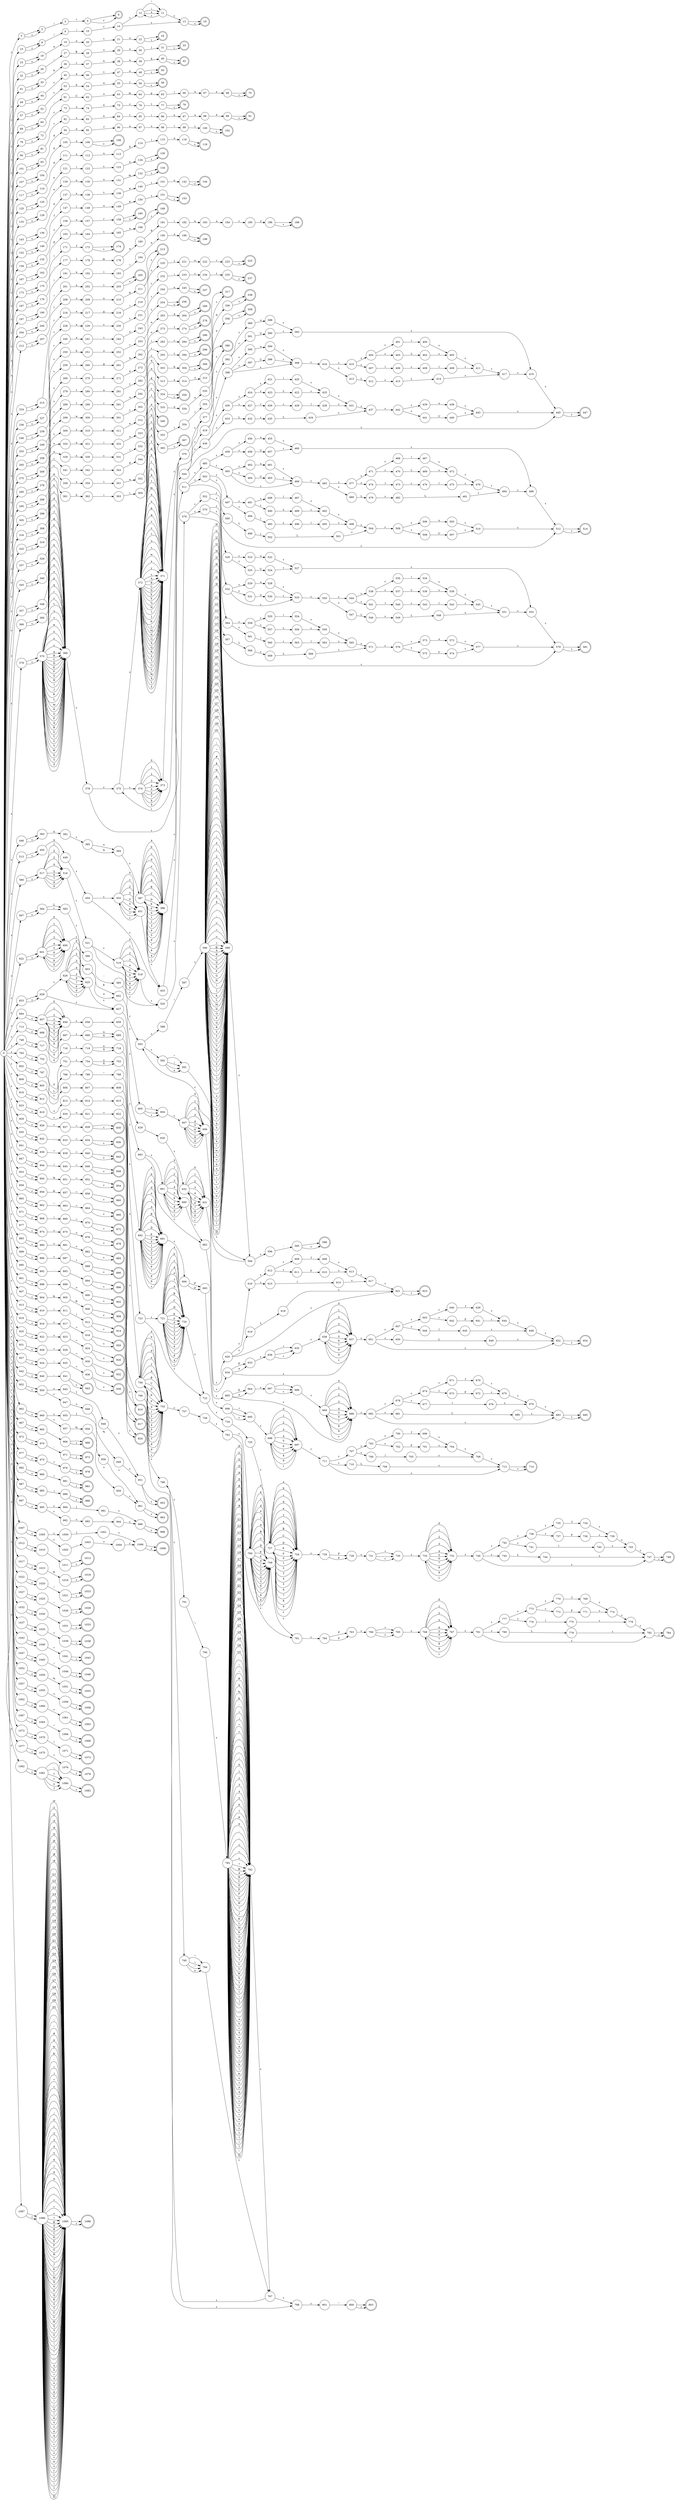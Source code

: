 digraph finite_state_machine {
rankdir=LR;
node [shape = doublecircle]; 6 16 24 33 42 50 58 70 79 91 102 108 118 126 134 144 153 160 168 174 188 198 205 213 225 237 247 256 266 276 286 296 306 317 326 338 346 358 367 380 447 514 581 598 623 654 685 714 749 784 803 810 817 824 830 836 842 848 854 860 866 872 878 884 890 896 902 908 914 920 926 932 938 943 953 963 968 973 978 983 988 998 1008 1013 1018 1023 1028 1033 1038 1043 1048 1053 1058 1063 1068 1073 1078 1083 1088 ;
node [shape = circle];
2 -> 3 [label =" /" ]
3 -> 4 [label =" *" ]
5 -> 2 [label =" \n" ]
5 -> 2 [label =" ε" ]
4 -> 6 [label =" \n" ]
4 -> 6 [label =" ε" ]
0 -> 5 [label =" ε" ]
8 -> 9 [label =" /" ]
9 -> 10 [label =" /" ]
12 -> 11 [label =" ^" ]
12 -> 11 [label =" \\" ]
12 -> 11 [label =" n" ]
14 -> 12 [label =" ε" ]
14 -> 13 [label =" ε" ]
11 -> 13 [label =" ε" ]
11 -> 12 [label =" ε" ]
10 -> 14 [label =" ε" ]
15 -> 8 [label =" \n" ]
15 -> 8 [label =" ε" ]
13 -> 16 [label =" \n" ]
13 -> 16 [label =" ε" ]
0 -> 15 [label =" ε" ]
18 -> 19 [label =" a" ]
19 -> 20 [label =" u" ]
20 -> 21 [label =" t" ]
21 -> 22 [label =" o" ]
23 -> 18 [label =" \n" ]
23 -> 18 [label =" ε" ]
22 -> 24 [label =" \n" ]
22 -> 24 [label =" ε" ]
0 -> 23 [label =" ε" ]
26 -> 27 [label =" _" ]
27 -> 28 [label =" B" ]
28 -> 29 [label =" o" ]
29 -> 30 [label =" o" ]
30 -> 31 [label =" l" ]
32 -> 26 [label =" \n" ]
32 -> 26 [label =" ε" ]
31 -> 33 [label =" \n" ]
31 -> 33 [label =" ε" ]
0 -> 32 [label =" ε" ]
35 -> 36 [label =" b" ]
36 -> 37 [label =" r" ]
37 -> 38 [label =" e" ]
38 -> 39 [label =" a" ]
39 -> 40 [label =" k" ]
41 -> 35 [label =" \n" ]
41 -> 35 [label =" ε" ]
40 -> 42 [label =" \n" ]
40 -> 42 [label =" ε" ]
0 -> 41 [label =" ε" ]
44 -> 45 [label =" c" ]
45 -> 46 [label =" a" ]
46 -> 47 [label =" s" ]
47 -> 48 [label =" e" ]
49 -> 44 [label =" \n" ]
49 -> 44 [label =" ε" ]
48 -> 50 [label =" \n" ]
48 -> 50 [label =" ε" ]
0 -> 49 [label =" ε" ]
52 -> 53 [label =" c" ]
53 -> 54 [label =" h" ]
54 -> 55 [label =" a" ]
55 -> 56 [label =" r" ]
57 -> 52 [label =" \n" ]
57 -> 52 [label =" ε" ]
56 -> 58 [label =" \n" ]
56 -> 58 [label =" ε" ]
0 -> 57 [label =" ε" ]
60 -> 61 [label =" _" ]
61 -> 62 [label =" C" ]
62 -> 63 [label =" o" ]
63 -> 64 [label =" m" ]
64 -> 65 [label =" p" ]
65 -> 66 [label =" l" ]
66 -> 67 [label =" e" ]
67 -> 68 [label =" x" ]
69 -> 60 [label =" \n" ]
69 -> 60 [label =" ε" ]
68 -> 70 [label =" \n" ]
68 -> 70 [label =" ε" ]
0 -> 69 [label =" ε" ]
72 -> 73 [label =" c" ]
73 -> 74 [label =" o" ]
74 -> 75 [label =" n" ]
75 -> 76 [label =" s" ]
76 -> 77 [label =" t" ]
78 -> 72 [label =" \n" ]
78 -> 72 [label =" ε" ]
77 -> 79 [label =" \n" ]
77 -> 79 [label =" ε" ]
0 -> 78 [label =" ε" ]
81 -> 82 [label =" c" ]
82 -> 83 [label =" o" ]
83 -> 84 [label =" n" ]
84 -> 85 [label =" t" ]
85 -> 86 [label =" i" ]
86 -> 87 [label =" n" ]
87 -> 88 [label =" u" ]
88 -> 89 [label =" e" ]
90 -> 81 [label =" \n" ]
90 -> 81 [label =" ε" ]
89 -> 91 [label =" \n" ]
89 -> 91 [label =" ε" ]
0 -> 90 [label =" ε" ]
93 -> 94 [label =" d" ]
94 -> 95 [label =" e" ]
95 -> 96 [label =" f" ]
96 -> 97 [label =" a" ]
97 -> 98 [label =" u" ]
98 -> 99 [label =" l" ]
99 -> 100 [label =" t" ]
101 -> 93 [label =" \n" ]
101 -> 93 [label =" ε" ]
100 -> 102 [label =" \n" ]
100 -> 102 [label =" ε" ]
0 -> 101 [label =" ε" ]
104 -> 105 [label =" d" ]
105 -> 106 [label =" o" ]
107 -> 104 [label =" \n" ]
107 -> 104 [label =" ε" ]
106 -> 108 [label =" \n" ]
106 -> 108 [label =" ε" ]
0 -> 107 [label =" ε" ]
110 -> 111 [label =" d" ]
111 -> 112 [label =" o" ]
112 -> 113 [label =" u" ]
113 -> 114 [label =" b" ]
114 -> 115 [label =" l" ]
115 -> 116 [label =" e" ]
117 -> 110 [label =" \n" ]
117 -> 110 [label =" ε" ]
116 -> 118 [label =" \n" ]
116 -> 118 [label =" ε" ]
0 -> 117 [label =" ε" ]
120 -> 121 [label =" e" ]
121 -> 122 [label =" l" ]
122 -> 123 [label =" s" ]
123 -> 124 [label =" e" ]
125 -> 120 [label =" \n" ]
125 -> 120 [label =" ε" ]
124 -> 126 [label =" \n" ]
124 -> 126 [label =" ε" ]
0 -> 125 [label =" ε" ]
128 -> 129 [label =" e" ]
129 -> 130 [label =" n" ]
130 -> 131 [label =" u" ]
131 -> 132 [label =" m" ]
133 -> 128 [label =" \n" ]
133 -> 128 [label =" ε" ]
132 -> 134 [label =" \n" ]
132 -> 134 [label =" ε" ]
0 -> 133 [label =" ε" ]
136 -> 137 [label =" e" ]
137 -> 138 [label =" x" ]
138 -> 139 [label =" t" ]
139 -> 140 [label =" e" ]
140 -> 141 [label =" r" ]
141 -> 142 [label =" n" ]
143 -> 136 [label =" \n" ]
143 -> 136 [label =" ε" ]
142 -> 144 [label =" \n" ]
142 -> 144 [label =" ε" ]
0 -> 143 [label =" ε" ]
146 -> 147 [label =" f" ]
147 -> 148 [label =" l" ]
148 -> 149 [label =" o" ]
149 -> 150 [label =" a" ]
150 -> 151 [label =" t" ]
152 -> 146 [label =" \n" ]
152 -> 146 [label =" ε" ]
151 -> 153 [label =" \n" ]
151 -> 153 [label =" ε" ]
0 -> 152 [label =" ε" ]
155 -> 156 [label =" f" ]
156 -> 157 [label =" o" ]
157 -> 158 [label =" r" ]
159 -> 155 [label =" \n" ]
159 -> 155 [label =" ε" ]
158 -> 160 [label =" \n" ]
158 -> 160 [label =" ε" ]
0 -> 159 [label =" ε" ]
162 -> 163 [label =" g" ]
163 -> 164 [label =" o" ]
164 -> 165 [label =" t" ]
165 -> 166 [label =" o" ]
167 -> 162 [label =" \n" ]
167 -> 162 [label =" ε" ]
166 -> 168 [label =" \n" ]
166 -> 168 [label =" ε" ]
0 -> 167 [label =" ε" ]
170 -> 171 [label =" i" ]
171 -> 172 [label =" f" ]
173 -> 170 [label =" \n" ]
173 -> 170 [label =" ε" ]
172 -> 174 [label =" \n" ]
172 -> 174 [label =" ε" ]
0 -> 173 [label =" ε" ]
176 -> 177 [label =" _" ]
177 -> 178 [label =" I" ]
178 -> 179 [label =" m" ]
179 -> 180 [label =" a" ]
180 -> 181 [label =" g" ]
181 -> 182 [label =" i" ]
182 -> 183 [label =" n" ]
183 -> 184 [label =" a" ]
184 -> 185 [label =" r" ]
185 -> 186 [label =" y" ]
187 -> 176 [label =" \n" ]
187 -> 176 [label =" ε" ]
186 -> 188 [label =" \n" ]
186 -> 188 [label =" ε" ]
0 -> 187 [label =" ε" ]
190 -> 191 [label =" i" ]
191 -> 192 [label =" n" ]
192 -> 193 [label =" l" ]
193 -> 194 [label =" i" ]
194 -> 195 [label =" n" ]
195 -> 196 [label =" e" ]
197 -> 190 [label =" \n" ]
197 -> 190 [label =" ε" ]
196 -> 198 [label =" \n" ]
196 -> 198 [label =" ε" ]
0 -> 197 [label =" ε" ]
200 -> 201 [label =" i" ]
201 -> 202 [label =" n" ]
202 -> 203 [label =" t" ]
204 -> 200 [label =" \n" ]
204 -> 200 [label =" ε" ]
203 -> 205 [label =" \n" ]
203 -> 205 [label =" ε" ]
0 -> 204 [label =" ε" ]
207 -> 208 [label =" l" ]
208 -> 209 [label =" o" ]
209 -> 210 [label =" n" ]
210 -> 211 [label =" g" ]
212 -> 207 [label =" \n" ]
212 -> 207 [label =" ε" ]
211 -> 213 [label =" \n" ]
211 -> 213 [label =" ε" ]
0 -> 212 [label =" ε" ]
215 -> 216 [label =" r" ]
216 -> 217 [label =" e" ]
217 -> 218 [label =" g" ]
218 -> 219 [label =" i" ]
219 -> 220 [label =" s" ]
220 -> 221 [label =" t" ]
221 -> 222 [label =" e" ]
222 -> 223 [label =" r" ]
224 -> 215 [label =" \n" ]
224 -> 215 [label =" ε" ]
223 -> 225 [label =" \n" ]
223 -> 225 [label =" ε" ]
0 -> 224 [label =" ε" ]
227 -> 228 [label =" r" ]
228 -> 229 [label =" e" ]
229 -> 230 [label =" s" ]
230 -> 231 [label =" t" ]
231 -> 232 [label =" r" ]
232 -> 233 [label =" i" ]
233 -> 234 [label =" c" ]
234 -> 235 [label =" t" ]
236 -> 227 [label =" \n" ]
236 -> 227 [label =" ε" ]
235 -> 237 [label =" \n" ]
235 -> 237 [label =" ε" ]
0 -> 236 [label =" ε" ]
239 -> 240 [label =" r" ]
240 -> 241 [label =" e" ]
241 -> 242 [label =" t" ]
242 -> 243 [label =" u" ]
243 -> 244 [label =" r" ]
244 -> 245 [label =" n" ]
246 -> 239 [label =" \n" ]
246 -> 239 [label =" ε" ]
245 -> 247 [label =" \n" ]
245 -> 247 [label =" ε" ]
0 -> 246 [label =" ε" ]
249 -> 250 [label =" s" ]
250 -> 251 [label =" h" ]
251 -> 252 [label =" o" ]
252 -> 253 [label =" r" ]
253 -> 254 [label =" t" ]
255 -> 249 [label =" \n" ]
255 -> 249 [label =" ε" ]
254 -> 256 [label =" \n" ]
254 -> 256 [label =" ε" ]
0 -> 255 [label =" ε" ]
258 -> 259 [label =" s" ]
259 -> 260 [label =" i" ]
260 -> 261 [label =" g" ]
261 -> 262 [label =" n" ]
262 -> 263 [label =" e" ]
263 -> 264 [label =" d" ]
265 -> 258 [label =" \n" ]
265 -> 258 [label =" ε" ]
264 -> 266 [label =" \n" ]
264 -> 266 [label =" ε" ]
0 -> 265 [label =" ε" ]
268 -> 269 [label =" s" ]
269 -> 270 [label =" i" ]
270 -> 271 [label =" z" ]
271 -> 272 [label =" e" ]
272 -> 273 [label =" o" ]
273 -> 274 [label =" f" ]
275 -> 268 [label =" \n" ]
275 -> 268 [label =" ε" ]
274 -> 276 [label =" \n" ]
274 -> 276 [label =" ε" ]
0 -> 275 [label =" ε" ]
278 -> 279 [label =" s" ]
279 -> 280 [label =" t" ]
280 -> 281 [label =" a" ]
281 -> 282 [label =" t" ]
282 -> 283 [label =" i" ]
283 -> 284 [label =" c" ]
285 -> 278 [label =" \n" ]
285 -> 278 [label =" ε" ]
284 -> 286 [label =" \n" ]
284 -> 286 [label =" ε" ]
0 -> 285 [label =" ε" ]
288 -> 289 [label =" s" ]
289 -> 290 [label =" t" ]
290 -> 291 [label =" r" ]
291 -> 292 [label =" u" ]
292 -> 293 [label =" c" ]
293 -> 294 [label =" t" ]
295 -> 288 [label =" \n" ]
295 -> 288 [label =" ε" ]
294 -> 296 [label =" \n" ]
294 -> 296 [label =" ε" ]
0 -> 295 [label =" ε" ]
298 -> 299 [label =" s" ]
299 -> 300 [label =" w" ]
300 -> 301 [label =" i" ]
301 -> 302 [label =" t" ]
302 -> 303 [label =" c" ]
303 -> 304 [label =" h" ]
305 -> 298 [label =" \n" ]
305 -> 298 [label =" ε" ]
304 -> 306 [label =" \n" ]
304 -> 306 [label =" ε" ]
0 -> 305 [label =" ε" ]
308 -> 309 [label =" t" ]
309 -> 310 [label =" y" ]
310 -> 311 [label =" p" ]
311 -> 312 [label =" e" ]
312 -> 313 [label =" d" ]
313 -> 314 [label =" e" ]
314 -> 315 [label =" f" ]
316 -> 308 [label =" \n" ]
316 -> 308 [label =" ε" ]
315 -> 317 [label =" \n" ]
315 -> 317 [label =" ε" ]
0 -> 316 [label =" ε" ]
319 -> 320 [label =" u" ]
320 -> 321 [label =" n" ]
321 -> 322 [label =" i" ]
322 -> 323 [label =" o" ]
323 -> 324 [label =" n" ]
325 -> 319 [label =" \n" ]
325 -> 319 [label =" ε" ]
324 -> 326 [label =" \n" ]
324 -> 326 [label =" ε" ]
0 -> 325 [label =" ε" ]
328 -> 329 [label =" u" ]
329 -> 330 [label =" n" ]
330 -> 331 [label =" s" ]
331 -> 332 [label =" i" ]
332 -> 333 [label =" g" ]
333 -> 334 [label =" n" ]
334 -> 335 [label =" e" ]
335 -> 336 [label =" d" ]
337 -> 328 [label =" \n" ]
337 -> 328 [label =" ε" ]
336 -> 338 [label =" \n" ]
336 -> 338 [label =" ε" ]
0 -> 337 [label =" ε" ]
340 -> 341 [label =" v" ]
341 -> 342 [label =" o" ]
342 -> 343 [label =" i" ]
343 -> 344 [label =" d" ]
345 -> 340 [label =" \n" ]
345 -> 340 [label =" ε" ]
344 -> 346 [label =" \n" ]
344 -> 346 [label =" ε" ]
0 -> 345 [label =" ε" ]
348 -> 349 [label =" v" ]
349 -> 350 [label =" o" ]
350 -> 351 [label =" l" ]
351 -> 352 [label =" a" ]
352 -> 353 [label =" t" ]
353 -> 354 [label =" i" ]
354 -> 355 [label =" l" ]
355 -> 356 [label =" e" ]
357 -> 348 [label =" \n" ]
357 -> 348 [label =" ε" ]
356 -> 358 [label =" \n" ]
356 -> 358 [label =" ε" ]
0 -> 357 [label =" ε" ]
360 -> 361 [label =" w" ]
361 -> 362 [label =" h" ]
362 -> 363 [label =" i" ]
363 -> 364 [label =" l" ]
364 -> 365 [label =" e" ]
366 -> 360 [label =" \n" ]
366 -> 360 [label =" ε" ]
365 -> 367 [label =" \n" ]
365 -> 367 [label =" ε" ]
0 -> 366 [label =" ε" ]
370 -> 369 [label =" a" ]
370 -> 369 [label =" b" ]
370 -> 369 [label =" c" ]
370 -> 369 [label =" d" ]
370 -> 369 [label =" e" ]
370 -> 369 [label =" f" ]
370 -> 369 [label =" g" ]
370 -> 369 [label =" h" ]
370 -> 369 [label =" i" ]
370 -> 369 [label =" j" ]
370 -> 369 [label =" k" ]
370 -> 369 [label =" l" ]
370 -> 369 [label =" m" ]
370 -> 369 [label =" n" ]
370 -> 369 [label =" o" ]
370 -> 369 [label =" p" ]
370 -> 369 [label =" q" ]
370 -> 369 [label =" r" ]
370 -> 369 [label =" s" ]
370 -> 369 [label =" t" ]
370 -> 369 [label =" u" ]
370 -> 369 [label =" v" ]
370 -> 369 [label =" w" ]
370 -> 369 [label =" x" ]
370 -> 369 [label =" y" ]
370 -> 369 [label =" z" ]
370 -> 369 [label =" A" ]
370 -> 369 [label =" B" ]
370 -> 369 [label =" C" ]
370 -> 369 [label =" D" ]
370 -> 369 [label =" E" ]
370 -> 369 [label =" F" ]
370 -> 369 [label =" G" ]
370 -> 369 [label =" H" ]
370 -> 369 [label =" I" ]
370 -> 369 [label =" J" ]
370 -> 369 [label =" K" ]
370 -> 369 [label =" L" ]
370 -> 369 [label =" M" ]
370 -> 369 [label =" N" ]
370 -> 369 [label =" O" ]
370 -> 369 [label =" P" ]
370 -> 369 [label =" Q" ]
370 -> 369 [label =" R" ]
370 -> 369 [label =" S" ]
370 -> 369 [label =" T" ]
370 -> 369 [label =" U" ]
370 -> 369 [label =" V" ]
370 -> 369 [label =" W" ]
370 -> 369 [label =" X" ]
370 -> 369 [label =" Y" ]
370 -> 369 [label =" Z" ]
370 -> 369 [label =" _" ]
372 -> 371 [label =" a" ]
372 -> 371 [label =" b" ]
372 -> 371 [label =" c" ]
372 -> 371 [label =" d" ]
372 -> 371 [label =" e" ]
372 -> 371 [label =" f" ]
372 -> 371 [label =" g" ]
372 -> 371 [label =" h" ]
372 -> 371 [label =" i" ]
372 -> 371 [label =" j" ]
372 -> 371 [label =" k" ]
372 -> 371 [label =" l" ]
372 -> 371 [label =" m" ]
372 -> 371 [label =" n" ]
372 -> 371 [label =" o" ]
372 -> 371 [label =" p" ]
372 -> 371 [label =" q" ]
372 -> 371 [label =" r" ]
372 -> 371 [label =" s" ]
372 -> 371 [label =" t" ]
372 -> 371 [label =" u" ]
372 -> 371 [label =" v" ]
372 -> 371 [label =" w" ]
372 -> 371 [label =" x" ]
372 -> 371 [label =" y" ]
372 -> 371 [label =" z" ]
372 -> 371 [label =" A" ]
372 -> 371 [label =" B" ]
372 -> 371 [label =" C" ]
372 -> 371 [label =" D" ]
372 -> 371 [label =" E" ]
372 -> 371 [label =" F" ]
372 -> 371 [label =" G" ]
372 -> 371 [label =" H" ]
372 -> 371 [label =" I" ]
372 -> 371 [label =" J" ]
372 -> 371 [label =" K" ]
372 -> 371 [label =" L" ]
372 -> 371 [label =" M" ]
372 -> 371 [label =" N" ]
372 -> 371 [label =" O" ]
372 -> 371 [label =" P" ]
372 -> 371 [label =" Q" ]
372 -> 371 [label =" R" ]
372 -> 371 [label =" S" ]
372 -> 371 [label =" T" ]
372 -> 371 [label =" U" ]
372 -> 371 [label =" V" ]
372 -> 371 [label =" W" ]
372 -> 371 [label =" X" ]
372 -> 371 [label =" Y" ]
372 -> 371 [label =" Z" ]
372 -> 371 [label =" _" ]
374 -> 373 [label =" 0" ]
374 -> 373 [label =" 1" ]
374 -> 373 [label =" 2" ]
374 -> 373 [label =" 3" ]
374 -> 373 [label =" 4" ]
374 -> 373 [label =" 5" ]
374 -> 373 [label =" 6" ]
374 -> 373 [label =" 7" ]
374 -> 373 [label =" 8" ]
374 -> 373 [label =" 9" ]
375 -> 372 [label =" ε" ]
375 -> 374 [label =" ε" ]
371 -> 376 [label =" ε" ]
373 -> 376 [label =" ε" ]
378 -> 375 [label =" ε" ]
378 -> 377 [label =" ε" ]
376 -> 377 [label =" ε" ]
376 -> 375 [label =" ε" ]
369 -> 378 [label =" ε" ]
379 -> 370 [label =" \n" ]
379 -> 370 [label =" ε" ]
377 -> 380 [label =" \n" ]
377 -> 380 [label =" ε" ]
0 -> 379 [label =" ε" ]
383 -> 382 [label =" 0" ]
385 -> 384 [label =" x" ]
385 -> 384 [label =" X" ]
382 -> 385 [label =" ε" ]
387 -> 386 [label =" a" ]
387 -> 386 [label =" b" ]
387 -> 386 [label =" c" ]
387 -> 386 [label =" d" ]
387 -> 386 [label =" e" ]
387 -> 386 [label =" f" ]
387 -> 386 [label =" A" ]
387 -> 386 [label =" B" ]
387 -> 386 [label =" C" ]
387 -> 386 [label =" D" ]
387 -> 386 [label =" E" ]
387 -> 386 [label =" F" ]
387 -> 386 [label =" 0" ]
387 -> 386 [label =" 1" ]
387 -> 386 [label =" 2" ]
387 -> 386 [label =" 3" ]
387 -> 386 [label =" 4" ]
387 -> 386 [label =" 5" ]
387 -> 386 [label =" 6" ]
387 -> 386 [label =" 7" ]
387 -> 386 [label =" 8" ]
387 -> 386 [label =" 9" ]
386 -> 387 [label =" ε" ]
384 -> 387 [label =" ε" ]
389 -> 388 [label =" u" ]
391 -> 390 [label =" U" ]
392 -> 389 [label =" ε" ]
392 -> 391 [label =" ε" ]
388 -> 393 [label =" ε" ]
390 -> 393 [label =" ε" ]
395 -> 394 [label =" u" ]
397 -> 396 [label =" U" ]
398 -> 395 [label =" ε" ]
398 -> 397 [label =" ε" ]
394 -> 399 [label =" ε" ]
396 -> 399 [label =" ε" ]
398 -> 399 [label =" ε" ]
401 -> 400 [label =" l" ]
403 -> 402 [label =" L" ]
404 -> 401 [label =" ε" ]
404 -> 403 [label =" ε" ]
400 -> 405 [label =" ε" ]
402 -> 405 [label =" ε" ]
407 -> 406 [label =" l" ]
409 -> 408 [label =" l" ]
406 -> 409 [label =" ε" ]
410 -> 404 [label =" ε" ]
410 -> 407 [label =" ε" ]
405 -> 411 [label =" ε" ]
408 -> 411 [label =" ε" ]
413 -> 412 [label =" L" ]
415 -> 414 [label =" L" ]
412 -> 415 [label =" ε" ]
416 -> 410 [label =" ε" ]
416 -> 413 [label =" ε" ]
411 -> 417 [label =" ε" ]
414 -> 417 [label =" ε" ]
399 -> 416 [label =" ε" ]
418 -> 392 [label =" ε" ]
418 -> 398 [label =" ε" ]
393 -> 419 [label =" ε" ]
417 -> 419 [label =" ε" ]
421 -> 420 [label =" l" ]
423 -> 422 [label =" L" ]
424 -> 421 [label =" ε" ]
424 -> 423 [label =" ε" ]
420 -> 425 [label =" ε" ]
422 -> 425 [label =" ε" ]
427 -> 426 [label =" l" ]
429 -> 428 [label =" l" ]
426 -> 429 [label =" ε" ]
430 -> 424 [label =" ε" ]
430 -> 427 [label =" ε" ]
425 -> 431 [label =" ε" ]
428 -> 431 [label =" ε" ]
433 -> 432 [label =" L" ]
435 -> 434 [label =" L" ]
432 -> 435 [label =" ε" ]
436 -> 430 [label =" ε" ]
436 -> 433 [label =" ε" ]
431 -> 437 [label =" ε" ]
434 -> 437 [label =" ε" ]
439 -> 438 [label =" u" ]
441 -> 440 [label =" U" ]
442 -> 439 [label =" ε" ]
442 -> 441 [label =" ε" ]
438 -> 443 [label =" ε" ]
440 -> 443 [label =" ε" ]
437 -> 442 [label =" ε" ]
444 -> 418 [label =" ε" ]
444 -> 436 [label =" ε" ]
419 -> 445 [label =" ε" ]
443 -> 445 [label =" ε" ]
444 -> 445 [label =" ε" ]
386 -> 444 [label =" ε" ]
446 -> 383 [label =" \n" ]
446 -> 383 [label =" ε" ]
445 -> 447 [label =" \n" ]
445 -> 447 [label =" ε" ]
0 -> 446 [label =" ε" ]
450 -> 449 [label =" 0" ]
452 -> 451 [label =" 0" ]
452 -> 451 [label =" 1" ]
452 -> 451 [label =" 2" ]
452 -> 451 [label =" 3" ]
452 -> 451 [label =" 4" ]
452 -> 451 [label =" 5" ]
452 -> 451 [label =" 6" ]
452 -> 451 [label =" 7" ]
454 -> 452 [label =" ε" ]
454 -> 453 [label =" ε" ]
451 -> 453 [label =" ε" ]
451 -> 452 [label =" ε" ]
449 -> 454 [label =" ε" ]
456 -> 455 [label =" u" ]
458 -> 457 [label =" U" ]
459 -> 456 [label =" ε" ]
459 -> 458 [label =" ε" ]
455 -> 460 [label =" ε" ]
457 -> 460 [label =" ε" ]
462 -> 461 [label =" u" ]
464 -> 463 [label =" U" ]
465 -> 462 [label =" ε" ]
465 -> 464 [label =" ε" ]
461 -> 466 [label =" ε" ]
463 -> 466 [label =" ε" ]
465 -> 466 [label =" ε" ]
468 -> 467 [label =" l" ]
470 -> 469 [label =" L" ]
471 -> 468 [label =" ε" ]
471 -> 470 [label =" ε" ]
467 -> 472 [label =" ε" ]
469 -> 472 [label =" ε" ]
474 -> 473 [label =" l" ]
476 -> 475 [label =" l" ]
473 -> 476 [label =" ε" ]
477 -> 471 [label =" ε" ]
477 -> 474 [label =" ε" ]
472 -> 478 [label =" ε" ]
475 -> 478 [label =" ε" ]
480 -> 479 [label =" L" ]
482 -> 481 [label =" L" ]
479 -> 482 [label =" ε" ]
483 -> 477 [label =" ε" ]
483 -> 480 [label =" ε" ]
478 -> 484 [label =" ε" ]
481 -> 484 [label =" ε" ]
466 -> 483 [label =" ε" ]
485 -> 459 [label =" ε" ]
485 -> 465 [label =" ε" ]
460 -> 486 [label =" ε" ]
484 -> 486 [label =" ε" ]
488 -> 487 [label =" l" ]
490 -> 489 [label =" L" ]
491 -> 488 [label =" ε" ]
491 -> 490 [label =" ε" ]
487 -> 492 [label =" ε" ]
489 -> 492 [label =" ε" ]
494 -> 493 [label =" l" ]
496 -> 495 [label =" l" ]
493 -> 496 [label =" ε" ]
497 -> 491 [label =" ε" ]
497 -> 494 [label =" ε" ]
492 -> 498 [label =" ε" ]
495 -> 498 [label =" ε" ]
500 -> 499 [label =" L" ]
502 -> 501 [label =" L" ]
499 -> 502 [label =" ε" ]
503 -> 497 [label =" ε" ]
503 -> 500 [label =" ε" ]
498 -> 504 [label =" ε" ]
501 -> 504 [label =" ε" ]
506 -> 505 [label =" u" ]
508 -> 507 [label =" U" ]
509 -> 506 [label =" ε" ]
509 -> 508 [label =" ε" ]
505 -> 510 [label =" ε" ]
507 -> 510 [label =" ε" ]
504 -> 509 [label =" ε" ]
511 -> 485 [label =" ε" ]
511 -> 503 [label =" ε" ]
486 -> 512 [label =" ε" ]
510 -> 512 [label =" ε" ]
511 -> 512 [label =" ε" ]
453 -> 511 [label =" ε" ]
513 -> 450 [label =" \n" ]
513 -> 450 [label =" ε" ]
512 -> 514 [label =" \n" ]
512 -> 514 [label =" ε" ]
0 -> 513 [label =" ε" ]
517 -> 516 [label =" 1" ]
517 -> 516 [label =" 2" ]
517 -> 516 [label =" 3" ]
517 -> 516 [label =" 4" ]
517 -> 516 [label =" 5" ]
517 -> 516 [label =" 6" ]
517 -> 516 [label =" 7" ]
517 -> 516 [label =" 8" ]
517 -> 516 [label =" 9" ]
519 -> 518 [label =" 0" ]
519 -> 518 [label =" 1" ]
519 -> 518 [label =" 2" ]
519 -> 518 [label =" 3" ]
519 -> 518 [label =" 4" ]
519 -> 518 [label =" 5" ]
519 -> 518 [label =" 6" ]
519 -> 518 [label =" 7" ]
519 -> 518 [label =" 8" ]
519 -> 518 [label =" 9" ]
521 -> 519 [label =" ε" ]
521 -> 520 [label =" ε" ]
518 -> 520 [label =" ε" ]
518 -> 519 [label =" ε" ]
516 -> 521 [label =" ε" ]
523 -> 522 [label =" u" ]
525 -> 524 [label =" U" ]
526 -> 523 [label =" ε" ]
526 -> 525 [label =" ε" ]
522 -> 527 [label =" ε" ]
524 -> 527 [label =" ε" ]
529 -> 528 [label =" u" ]
531 -> 530 [label =" U" ]
532 -> 529 [label =" ε" ]
532 -> 531 [label =" ε" ]
528 -> 533 [label =" ε" ]
530 -> 533 [label =" ε" ]
532 -> 533 [label =" ε" ]
535 -> 534 [label =" l" ]
537 -> 536 [label =" L" ]
538 -> 535 [label =" ε" ]
538 -> 537 [label =" ε" ]
534 -> 539 [label =" ε" ]
536 -> 539 [label =" ε" ]
541 -> 540 [label =" l" ]
543 -> 542 [label =" l" ]
540 -> 543 [label =" ε" ]
544 -> 538 [label =" ε" ]
544 -> 541 [label =" ε" ]
539 -> 545 [label =" ε" ]
542 -> 545 [label =" ε" ]
547 -> 546 [label =" L" ]
549 -> 548 [label =" L" ]
546 -> 549 [label =" ε" ]
550 -> 544 [label =" ε" ]
550 -> 547 [label =" ε" ]
545 -> 551 [label =" ε" ]
548 -> 551 [label =" ε" ]
533 -> 550 [label =" ε" ]
552 -> 526 [label =" ε" ]
552 -> 532 [label =" ε" ]
527 -> 553 [label =" ε" ]
551 -> 553 [label =" ε" ]
555 -> 554 [label =" l" ]
557 -> 556 [label =" L" ]
558 -> 555 [label =" ε" ]
558 -> 557 [label =" ε" ]
554 -> 559 [label =" ε" ]
556 -> 559 [label =" ε" ]
561 -> 560 [label =" l" ]
563 -> 562 [label =" l" ]
560 -> 563 [label =" ε" ]
564 -> 558 [label =" ε" ]
564 -> 561 [label =" ε" ]
559 -> 565 [label =" ε" ]
562 -> 565 [label =" ε" ]
567 -> 566 [label =" L" ]
569 -> 568 [label =" L" ]
566 -> 569 [label =" ε" ]
570 -> 564 [label =" ε" ]
570 -> 567 [label =" ε" ]
565 -> 571 [label =" ε" ]
568 -> 571 [label =" ε" ]
573 -> 572 [label =" u" ]
575 -> 574 [label =" U" ]
576 -> 573 [label =" ε" ]
576 -> 575 [label =" ε" ]
572 -> 577 [label =" ε" ]
574 -> 577 [label =" ε" ]
571 -> 576 [label =" ε" ]
578 -> 552 [label =" ε" ]
578 -> 570 [label =" ε" ]
553 -> 579 [label =" ε" ]
577 -> 579 [label =" ε" ]
578 -> 579 [label =" ε" ]
520 -> 578 [label =" ε" ]
580 -> 517 [label =" \n" ]
580 -> 517 [label =" ε" ]
579 -> 581 [label =" \n" ]
579 -> 581 [label =" ε" ]
0 -> 580 [label =" ε" ]
584 -> 583 [label =" L" ]
584 -> 583 [label =" ε" ]
586 -> 585 [label =" '" ]
583 -> 586 [label =" ε" ]
588 -> 587 [label =" \\" ]
590 -> 589 [label =" \\0" ]
590 -> 589 [label =" \\1" ]
590 -> 589 [label =" \\2" ]
590 -> 589 [label =" \\3" ]
590 -> 589 [label =" \\4" ]
590 -> 589 [label =" \\5" ]
590 -> 589 [label =" \\6" ]
590 -> 589 [label =" \\7" ]
590 -> 589 [label =" \\8" ]
590 -> 589 [label =" \\9" ]
590 -> 589 [label =" \n" ]
590 -> 589 [label =" \\11" ]
590 -> 589 [label =" \\12" ]
590 -> 589 [label =" \\13" ]
590 -> 589 [label =" \\14" ]
590 -> 589 [label =" \\15" ]
590 -> 589 [label =" \\16" ]
590 -> 589 [label =" \\17" ]
590 -> 589 [label =" \\18" ]
590 -> 589 [label =" \\19" ]
590 -> 589 [label =" \\20" ]
590 -> 589 [label =" \\21" ]
590 -> 589 [label =" \\22" ]
590 -> 589 [label =" \\23" ]
590 -> 589 [label =" \\24" ]
590 -> 589 [label =" \\25" ]
590 -> 589 [label =" \\26" ]
590 -> 589 [label =" \\27" ]
590 -> 589 [label =" \\28" ]
590 -> 589 [label =" \\29" ]
590 -> 589 [label =" \\30" ]
590 -> 589 [label =" \\31" ]
590 -> 589 [label ="  " ]
590 -> 589 [label =" !" ]
590 -> 589 [label =" \"" ]
590 -> 589 [label =" #" ]
590 -> 589 [label =" $" ]
590 -> 589 [label =" %" ]
590 -> 589 [label =" &" ]
590 -> 589 [label =" '" ]
590 -> 589 [label =" (" ]
590 -> 589 [label =" )" ]
590 -> 589 [label =" *" ]
590 -> 589 [label =" +" ]
590 -> 589 [label =" ," ]
590 -> 589 [label =" -" ]
590 -> 589 [label =" ." ]
590 -> 589 [label =" /" ]
590 -> 589 [label =" 0" ]
590 -> 589 [label =" 1" ]
590 -> 589 [label =" 2" ]
590 -> 589 [label =" 3" ]
590 -> 589 [label =" 4" ]
590 -> 589 [label =" 5" ]
590 -> 589 [label =" 6" ]
590 -> 589 [label =" 7" ]
590 -> 589 [label =" 8" ]
590 -> 589 [label =" 9" ]
590 -> 589 [label =" :" ]
590 -> 589 [label =" ;" ]
590 -> 589 [label =" <" ]
590 -> 589 [label =" =" ]
590 -> 589 [label =" >" ]
590 -> 589 [label =" ?" ]
590 -> 589 [label =" @" ]
590 -> 589 [label =" A" ]
590 -> 589 [label =" B" ]
590 -> 589 [label =" C" ]
590 -> 589 [label =" D" ]
590 -> 589 [label =" E" ]
590 -> 589 [label =" F" ]
590 -> 589 [label =" G" ]
590 -> 589 [label =" H" ]
590 -> 589 [label =" I" ]
590 -> 589 [label =" J" ]
590 -> 589 [label =" K" ]
590 -> 589 [label =" L" ]
590 -> 589 [label =" M" ]
590 -> 589 [label =" N" ]
590 -> 589 [label =" O" ]
590 -> 589 [label =" P" ]
590 -> 589 [label =" Q" ]
590 -> 589 [label =" R" ]
590 -> 589 [label =" S" ]
590 -> 589 [label =" T" ]
590 -> 589 [label =" U" ]
590 -> 589 [label =" V" ]
590 -> 589 [label =" W" ]
590 -> 589 [label =" X" ]
590 -> 589 [label =" Y" ]
590 -> 589 [label =" Z" ]
590 -> 589 [label =" [" ]
590 -> 589 [label =" \\" ]
590 -> 589 [label =" ]" ]
590 -> 589 [label =" ^" ]
590 -> 589 [label =" _" ]
590 -> 589 [label =" `" ]
590 -> 589 [label =" a" ]
590 -> 589 [label =" b" ]
590 -> 589 [label =" c" ]
590 -> 589 [label =" d" ]
590 -> 589 [label =" e" ]
590 -> 589 [label =" f" ]
590 -> 589 [label =" g" ]
590 -> 589 [label =" h" ]
590 -> 589 [label =" i" ]
590 -> 589 [label =" j" ]
590 -> 589 [label =" k" ]
590 -> 589 [label =" l" ]
590 -> 589 [label =" m" ]
590 -> 589 [label =" n" ]
590 -> 589 [label =" o" ]
590 -> 589 [label =" p" ]
590 -> 589 [label =" q" ]
590 -> 589 [label =" r" ]
590 -> 589 [label =" s" ]
590 -> 589 [label =" t" ]
590 -> 589 [label =" u" ]
590 -> 589 [label =" v" ]
590 -> 589 [label =" w" ]
590 -> 589 [label =" x" ]
590 -> 589 [label =" y" ]
590 -> 589 [label =" z" ]
590 -> 589 [label =" {" ]
590 -> 589 [label =" |" ]
590 -> 589 [label =" }" ]
590 -> 589 [label =" ~" ]
590 -> 589 [label =" " ]
587 -> 590 [label =" ε" ]
592 -> 591 [label =" ^" ]
592 -> 591 [label =" \\" ]
592 -> 591 [label =" '" ]
592 -> 591 [label =" n" ]
593 -> 588 [label =" ε" ]
593 -> 592 [label =" ε" ]
589 -> 594 [label =" ε" ]
591 -> 594 [label =" ε" ]
594 -> 593 [label =" ε" ]
585 -> 593 [label =" ε" ]
596 -> 595 [label =" '" ]
594 -> 596 [label =" ε" ]
597 -> 584 [label =" \n" ]
597 -> 584 [label =" ε" ]
595 -> 598 [label =" \n" ]
595 -> 598 [label =" ε" ]
0 -> 597 [label =" ε" ]
601 -> 600 [label =" 0" ]
601 -> 600 [label =" 1" ]
601 -> 600 [label =" 2" ]
601 -> 600 [label =" 3" ]
601 -> 600 [label =" 4" ]
601 -> 600 [label =" 5" ]
601 -> 600 [label =" 6" ]
601 -> 600 [label =" 7" ]
601 -> 600 [label =" 8" ]
601 -> 600 [label =" 9" ]
600 -> 601 [label =" ε" ]
603 -> 602 [label =" E" ]
603 -> 602 [label =" e" ]
605 -> 604 [label =" +" ]
605 -> 604 [label =" -" ]
605 -> 604 [label =" ε" ]
602 -> 605 [label =" ε" ]
607 -> 606 [label =" 0" ]
607 -> 606 [label =" 1" ]
607 -> 606 [label =" 2" ]
607 -> 606 [label =" 3" ]
607 -> 606 [label =" 4" ]
607 -> 606 [label =" 5" ]
607 -> 606 [label =" 6" ]
607 -> 606 [label =" 7" ]
607 -> 606 [label =" 8" ]
607 -> 606 [label =" 9" ]
606 -> 607 [label =" ε" ]
604 -> 607 [label =" ε" ]
600 -> 603 [label =" ε" ]
609 -> 608 [label =" f" ]
611 -> 610 [label =" F" ]
612 -> 609 [label =" ε" ]
612 -> 611 [label =" ε" ]
608 -> 613 [label =" ε" ]
610 -> 613 [label =" ε" ]
615 -> 614 [label =" l" ]
616 -> 612 [label =" ε" ]
616 -> 615 [label =" ε" ]
613 -> 617 [label =" ε" ]
614 -> 617 [label =" ε" ]
619 -> 618 [label =" L" ]
620 -> 616 [label =" ε" ]
620 -> 619 [label =" ε" ]
617 -> 621 [label =" ε" ]
618 -> 621 [label =" ε" ]
620 -> 621 [label =" ε" ]
606 -> 620 [label =" ε" ]
622 -> 601 [label =" \n" ]
622 -> 601 [label =" ε" ]
621 -> 623 [label =" \n" ]
621 -> 623 [label =" ε" ]
0 -> 622 [label =" ε" ]
626 -> 625 [label =" 0" ]
626 -> 625 [label =" 1" ]
626 -> 625 [label =" 2" ]
626 -> 625 [label =" 3" ]
626 -> 625 [label =" 4" ]
626 -> 625 [label =" 5" ]
626 -> 625 [label =" 6" ]
626 -> 625 [label =" 7" ]
626 -> 625 [label =" 8" ]
626 -> 625 [label =" 9" ]
628 -> 626 [label =" ε" ]
628 -> 627 [label =" ε" ]
625 -> 627 [label =" ε" ]
625 -> 626 [label =" ε" ]
629 -> 630 [label =" ." ]
627 -> 629 [label =" ε" ]
632 -> 631 [label =" 0" ]
632 -> 631 [label =" 1" ]
632 -> 631 [label =" 2" ]
632 -> 631 [label =" 3" ]
632 -> 631 [label =" 4" ]
632 -> 631 [label =" 5" ]
632 -> 631 [label =" 6" ]
632 -> 631 [label =" 7" ]
632 -> 631 [label =" 8" ]
632 -> 631 [label =" 9" ]
631 -> 632 [label =" ε" ]
630 -> 632 [label =" ε" ]
634 -> 633 [label =" E" ]
634 -> 633 [label =" e" ]
636 -> 635 [label =" +" ]
636 -> 635 [label =" -" ]
636 -> 635 [label =" ε" ]
633 -> 636 [label =" ε" ]
638 -> 637 [label =" 0" ]
638 -> 637 [label =" 1" ]
638 -> 637 [label =" 2" ]
638 -> 637 [label =" 3" ]
638 -> 637 [label =" 4" ]
638 -> 637 [label =" 5" ]
638 -> 637 [label =" 6" ]
638 -> 637 [label =" 7" ]
638 -> 637 [label =" 8" ]
638 -> 637 [label =" 9" ]
637 -> 638 [label =" ε" ]
635 -> 638 [label =" ε" ]
634 -> 637 [label =" ε" ]
631 -> 634 [label =" ε" ]
640 -> 639 [label =" f" ]
642 -> 641 [label =" F" ]
643 -> 640 [label =" ε" ]
643 -> 642 [label =" ε" ]
639 -> 644 [label =" ε" ]
641 -> 644 [label =" ε" ]
646 -> 645 [label =" l" ]
647 -> 643 [label =" ε" ]
647 -> 646 [label =" ε" ]
644 -> 648 [label =" ε" ]
645 -> 648 [label =" ε" ]
650 -> 649 [label =" L" ]
651 -> 647 [label =" ε" ]
651 -> 650 [label =" ε" ]
648 -> 652 [label =" ε" ]
649 -> 652 [label =" ε" ]
651 -> 652 [label =" ε" ]
637 -> 651 [label =" ε" ]
653 -> 628 [label =" \n" ]
653 -> 628 [label =" ε" ]
652 -> 654 [label =" \n" ]
652 -> 654 [label =" ε" ]
0 -> 653 [label =" ε" ]
657 -> 656 [label =" 0" ]
657 -> 656 [label =" 1" ]
657 -> 656 [label =" 2" ]
657 -> 656 [label =" 3" ]
657 -> 656 [label =" 4" ]
657 -> 656 [label =" 5" ]
657 -> 656 [label =" 6" ]
657 -> 656 [label =" 7" ]
657 -> 656 [label =" 8" ]
657 -> 656 [label =" 9" ]
656 -> 657 [label =" ε" ]
658 -> 659 [label =" ." ]
656 -> 658 [label =" ε" ]
661 -> 660 [label =" 0" ]
661 -> 660 [label =" 1" ]
661 -> 660 [label =" 2" ]
661 -> 660 [label =" 3" ]
661 -> 660 [label =" 4" ]
661 -> 660 [label =" 5" ]
661 -> 660 [label =" 6" ]
661 -> 660 [label =" 7" ]
661 -> 660 [label =" 8" ]
661 -> 660 [label =" 9" ]
663 -> 661 [label =" ε" ]
663 -> 662 [label =" ε" ]
660 -> 662 [label =" ε" ]
660 -> 661 [label =" ε" ]
659 -> 663 [label =" ε" ]
665 -> 664 [label =" E" ]
665 -> 664 [label =" e" ]
667 -> 666 [label =" +" ]
667 -> 666 [label =" -" ]
667 -> 666 [label =" ε" ]
664 -> 667 [label =" ε" ]
669 -> 668 [label =" 0" ]
669 -> 668 [label =" 1" ]
669 -> 668 [label =" 2" ]
669 -> 668 [label =" 3" ]
669 -> 668 [label =" 4" ]
669 -> 668 [label =" 5" ]
669 -> 668 [label =" 6" ]
669 -> 668 [label =" 7" ]
669 -> 668 [label =" 8" ]
669 -> 668 [label =" 9" ]
668 -> 669 [label =" ε" ]
666 -> 669 [label =" ε" ]
665 -> 668 [label =" ε" ]
662 -> 665 [label =" ε" ]
671 -> 670 [label =" f" ]
673 -> 672 [label =" F" ]
674 -> 671 [label =" ε" ]
674 -> 673 [label =" ε" ]
670 -> 675 [label =" ε" ]
672 -> 675 [label =" ε" ]
677 -> 676 [label =" l" ]
678 -> 674 [label =" ε" ]
678 -> 677 [label =" ε" ]
675 -> 679 [label =" ε" ]
676 -> 679 [label =" ε" ]
681 -> 680 [label =" L" ]
682 -> 678 [label =" ε" ]
682 -> 681 [label =" ε" ]
679 -> 683 [label =" ε" ]
680 -> 683 [label =" ε" ]
682 -> 683 [label =" ε" ]
668 -> 682 [label =" ε" ]
684 -> 657 [label =" \n" ]
684 -> 657 [label =" ε" ]
683 -> 685 [label =" \n" ]
683 -> 685 [label =" ε" ]
0 -> 684 [label =" ε" ]
688 -> 687 [label =" 0" ]
690 -> 689 [label =" x" ]
690 -> 689 [label =" X" ]
687 -> 690 [label =" ε" ]
692 -> 691 [label =" a" ]
692 -> 691 [label =" b" ]
692 -> 691 [label =" c" ]
692 -> 691 [label =" d" ]
692 -> 691 [label =" e" ]
692 -> 691 [label =" f" ]
692 -> 691 [label =" A" ]
692 -> 691 [label =" B" ]
692 -> 691 [label =" C" ]
692 -> 691 [label =" D" ]
692 -> 691 [label =" E" ]
692 -> 691 [label =" F" ]
692 -> 691 [label =" 0" ]
692 -> 691 [label =" 1" ]
692 -> 691 [label =" 2" ]
692 -> 691 [label =" 3" ]
692 -> 691 [label =" 4" ]
692 -> 691 [label =" 5" ]
692 -> 691 [label =" 6" ]
692 -> 691 [label =" 7" ]
692 -> 691 [label =" 8" ]
692 -> 691 [label =" 9" ]
691 -> 692 [label =" ε" ]
689 -> 692 [label =" ε" ]
694 -> 693 [label =" P" ]
694 -> 693 [label =" p" ]
696 -> 695 [label =" +" ]
696 -> 695 [label =" -" ]
696 -> 695 [label =" ε" ]
693 -> 696 [label =" ε" ]
698 -> 697 [label =" 0" ]
698 -> 697 [label =" 1" ]
698 -> 697 [label =" 2" ]
698 -> 697 [label =" 3" ]
698 -> 697 [label =" 4" ]
698 -> 697 [label =" 5" ]
698 -> 697 [label =" 6" ]
698 -> 697 [label =" 7" ]
698 -> 697 [label =" 8" ]
698 -> 697 [label =" 9" ]
697 -> 698 [label =" ε" ]
695 -> 698 [label =" ε" ]
691 -> 694 [label =" ε" ]
700 -> 699 [label =" f" ]
702 -> 701 [label =" F" ]
703 -> 700 [label =" ε" ]
703 -> 702 [label =" ε" ]
699 -> 704 [label =" ε" ]
701 -> 704 [label =" ε" ]
706 -> 705 [label =" l" ]
707 -> 703 [label =" ε" ]
707 -> 706 [label =" ε" ]
704 -> 708 [label =" ε" ]
705 -> 708 [label =" ε" ]
710 -> 709 [label =" L" ]
711 -> 707 [label =" ε" ]
711 -> 710 [label =" ε" ]
708 -> 712 [label =" ε" ]
709 -> 712 [label =" ε" ]
711 -> 712 [label =" ε" ]
697 -> 711 [label =" ε" ]
713 -> 688 [label =" \n" ]
713 -> 688 [label =" ε" ]
712 -> 714 [label =" \n" ]
712 -> 714 [label =" ε" ]
0 -> 713 [label =" ε" ]
717 -> 716 [label =" 0" ]
719 -> 718 [label =" x" ]
719 -> 718 [label =" X" ]
716 -> 719 [label =" ε" ]
721 -> 720 [label =" a" ]
721 -> 720 [label =" b" ]
721 -> 720 [label =" c" ]
721 -> 720 [label =" d" ]
721 -> 720 [label =" e" ]
721 -> 720 [label =" f" ]
721 -> 720 [label =" A" ]
721 -> 720 [label =" B" ]
721 -> 720 [label =" C" ]
721 -> 720 [label =" D" ]
721 -> 720 [label =" E" ]
721 -> 720 [label =" F" ]
721 -> 720 [label =" 0" ]
721 -> 720 [label =" 1" ]
721 -> 720 [label =" 2" ]
721 -> 720 [label =" 3" ]
721 -> 720 [label =" 4" ]
721 -> 720 [label =" 5" ]
721 -> 720 [label =" 6" ]
721 -> 720 [label =" 7" ]
721 -> 720 [label =" 8" ]
721 -> 720 [label =" 9" ]
723 -> 721 [label =" ε" ]
723 -> 722 [label =" ε" ]
720 -> 722 [label =" ε" ]
720 -> 721 [label =" ε" ]
718 -> 723 [label =" ε" ]
724 -> 725 [label =" ." ]
722 -> 724 [label =" ε" ]
727 -> 726 [label =" a" ]
727 -> 726 [label =" b" ]
727 -> 726 [label =" c" ]
727 -> 726 [label =" d" ]
727 -> 726 [label =" e" ]
727 -> 726 [label =" f" ]
727 -> 726 [label =" A" ]
727 -> 726 [label =" B" ]
727 -> 726 [label =" C" ]
727 -> 726 [label =" D" ]
727 -> 726 [label =" E" ]
727 -> 726 [label =" F" ]
727 -> 726 [label =" 0" ]
727 -> 726 [label =" 1" ]
727 -> 726 [label =" 2" ]
727 -> 726 [label =" 3" ]
727 -> 726 [label =" 4" ]
727 -> 726 [label =" 5" ]
727 -> 726 [label =" 6" ]
727 -> 726 [label =" 7" ]
727 -> 726 [label =" 8" ]
727 -> 726 [label =" 9" ]
726 -> 727 [label =" ε" ]
725 -> 727 [label =" ε" ]
729 -> 728 [label =" P" ]
729 -> 728 [label =" p" ]
731 -> 730 [label =" +" ]
731 -> 730 [label =" -" ]
731 -> 730 [label =" ε" ]
728 -> 731 [label =" ε" ]
733 -> 732 [label =" 0" ]
733 -> 732 [label =" 1" ]
733 -> 732 [label =" 2" ]
733 -> 732 [label =" 3" ]
733 -> 732 [label =" 4" ]
733 -> 732 [label =" 5" ]
733 -> 732 [label =" 6" ]
733 -> 732 [label =" 7" ]
733 -> 732 [label =" 8" ]
733 -> 732 [label =" 9" ]
732 -> 733 [label =" ε" ]
730 -> 733 [label =" ε" ]
726 -> 729 [label =" ε" ]
735 -> 734 [label =" f" ]
737 -> 736 [label =" F" ]
738 -> 735 [label =" ε" ]
738 -> 737 [label =" ε" ]
734 -> 739 [label =" ε" ]
736 -> 739 [label =" ε" ]
741 -> 740 [label =" l" ]
742 -> 738 [label =" ε" ]
742 -> 741 [label =" ε" ]
739 -> 743 [label =" ε" ]
740 -> 743 [label =" ε" ]
745 -> 744 [label =" L" ]
746 -> 742 [label =" ε" ]
746 -> 745 [label =" ε" ]
743 -> 747 [label =" ε" ]
744 -> 747 [label =" ε" ]
746 -> 747 [label =" ε" ]
732 -> 746 [label =" ε" ]
748 -> 717 [label =" \n" ]
748 -> 717 [label =" ε" ]
747 -> 749 [label =" \n" ]
747 -> 749 [label =" ε" ]
0 -> 748 [label =" ε" ]
752 -> 751 [label =" 0" ]
754 -> 753 [label =" x" ]
754 -> 753 [label =" X" ]
751 -> 754 [label =" ε" ]
756 -> 755 [label =" a" ]
756 -> 755 [label =" b" ]
756 -> 755 [label =" c" ]
756 -> 755 [label =" d" ]
756 -> 755 [label =" e" ]
756 -> 755 [label =" f" ]
756 -> 755 [label =" A" ]
756 -> 755 [label =" B" ]
756 -> 755 [label =" C" ]
756 -> 755 [label =" D" ]
756 -> 755 [label =" E" ]
756 -> 755 [label =" F" ]
756 -> 755 [label =" 0" ]
756 -> 755 [label =" 1" ]
756 -> 755 [label =" 2" ]
756 -> 755 [label =" 3" ]
756 -> 755 [label =" 4" ]
756 -> 755 [label =" 5" ]
756 -> 755 [label =" 6" ]
756 -> 755 [label =" 7" ]
756 -> 755 [label =" 8" ]
756 -> 755 [label =" 9" ]
755 -> 756 [label =" ε" ]
753 -> 756 [label =" ε" ]
757 -> 758 [label =" ." ]
755 -> 757 [label =" ε" ]
760 -> 759 [label =" a" ]
760 -> 759 [label =" b" ]
760 -> 759 [label =" c" ]
760 -> 759 [label =" d" ]
760 -> 759 [label =" e" ]
760 -> 759 [label =" f" ]
760 -> 759 [label =" A" ]
760 -> 759 [label =" B" ]
760 -> 759 [label =" C" ]
760 -> 759 [label =" D" ]
760 -> 759 [label =" E" ]
760 -> 759 [label =" F" ]
760 -> 759 [label =" 0" ]
760 -> 759 [label =" 1" ]
760 -> 759 [label =" 2" ]
760 -> 759 [label =" 3" ]
760 -> 759 [label =" 4" ]
760 -> 759 [label =" 5" ]
760 -> 759 [label =" 6" ]
760 -> 759 [label =" 7" ]
760 -> 759 [label =" 8" ]
760 -> 759 [label =" 9" ]
762 -> 760 [label =" ε" ]
762 -> 761 [label =" ε" ]
759 -> 761 [label =" ε" ]
759 -> 760 [label =" ε" ]
758 -> 762 [label =" ε" ]
764 -> 763 [label =" P" ]
764 -> 763 [label =" p" ]
766 -> 765 [label =" +" ]
766 -> 765 [label =" -" ]
766 -> 765 [label =" ε" ]
763 -> 766 [label =" ε" ]
768 -> 767 [label =" 0" ]
768 -> 767 [label =" 1" ]
768 -> 767 [label =" 2" ]
768 -> 767 [label =" 3" ]
768 -> 767 [label =" 4" ]
768 -> 767 [label =" 5" ]
768 -> 767 [label =" 6" ]
768 -> 767 [label =" 7" ]
768 -> 767 [label =" 8" ]
768 -> 767 [label =" 9" ]
767 -> 768 [label =" ε" ]
765 -> 768 [label =" ε" ]
761 -> 764 [label =" ε" ]
770 -> 769 [label =" f" ]
772 -> 771 [label =" F" ]
773 -> 770 [label =" ε" ]
773 -> 772 [label =" ε" ]
769 -> 774 [label =" ε" ]
771 -> 774 [label =" ε" ]
776 -> 775 [label =" l" ]
777 -> 773 [label =" ε" ]
777 -> 776 [label =" ε" ]
774 -> 778 [label =" ε" ]
775 -> 778 [label =" ε" ]
780 -> 779 [label =" L" ]
781 -> 777 [label =" ε" ]
781 -> 780 [label =" ε" ]
778 -> 782 [label =" ε" ]
779 -> 782 [label =" ε" ]
781 -> 782 [label =" ε" ]
767 -> 781 [label =" ε" ]
783 -> 752 [label =" \n" ]
783 -> 752 [label =" ε" ]
782 -> 784 [label =" \n" ]
782 -> 784 [label =" ε" ]
0 -> 783 [label =" ε" ]
787 -> 786 [label =" L" ]
787 -> 786 [label =" ε" ]
789 -> 788 [label =" \"" ]
786 -> 789 [label =" ε" ]
791 -> 790 [label =" \\" ]
793 -> 792 [label =" \\0" ]
793 -> 792 [label =" \\1" ]
793 -> 792 [label =" \\2" ]
793 -> 792 [label =" \\3" ]
793 -> 792 [label =" \\4" ]
793 -> 792 [label =" \\5" ]
793 -> 792 [label =" \\6" ]
793 -> 792 [label =" \\7" ]
793 -> 792 [label =" \\8" ]
793 -> 792 [label =" \\9" ]
793 -> 792 [label =" \n" ]
793 -> 792 [label =" \\11" ]
793 -> 792 [label =" \\12" ]
793 -> 792 [label =" \\13" ]
793 -> 792 [label =" \\14" ]
793 -> 792 [label =" \\15" ]
793 -> 792 [label =" \\16" ]
793 -> 792 [label =" \\17" ]
793 -> 792 [label =" \\18" ]
793 -> 792 [label =" \\19" ]
793 -> 792 [label =" \\20" ]
793 -> 792 [label =" \\21" ]
793 -> 792 [label =" \\22" ]
793 -> 792 [label =" \\23" ]
793 -> 792 [label =" \\24" ]
793 -> 792 [label =" \\25" ]
793 -> 792 [label =" \\26" ]
793 -> 792 [label =" \\27" ]
793 -> 792 [label =" \\28" ]
793 -> 792 [label =" \\29" ]
793 -> 792 [label =" \\30" ]
793 -> 792 [label =" \\31" ]
793 -> 792 [label ="  " ]
793 -> 792 [label =" !" ]
793 -> 792 [label =" \"" ]
793 -> 792 [label =" #" ]
793 -> 792 [label =" $" ]
793 -> 792 [label =" %" ]
793 -> 792 [label =" &" ]
793 -> 792 [label =" '" ]
793 -> 792 [label =" (" ]
793 -> 792 [label =" )" ]
793 -> 792 [label =" *" ]
793 -> 792 [label =" +" ]
793 -> 792 [label =" ," ]
793 -> 792 [label =" -" ]
793 -> 792 [label =" ." ]
793 -> 792 [label =" /" ]
793 -> 792 [label =" 0" ]
793 -> 792 [label =" 1" ]
793 -> 792 [label =" 2" ]
793 -> 792 [label =" 3" ]
793 -> 792 [label =" 4" ]
793 -> 792 [label =" 5" ]
793 -> 792 [label =" 6" ]
793 -> 792 [label =" 7" ]
793 -> 792 [label =" 8" ]
793 -> 792 [label =" 9" ]
793 -> 792 [label =" :" ]
793 -> 792 [label =" ;" ]
793 -> 792 [label =" <" ]
793 -> 792 [label =" =" ]
793 -> 792 [label =" >" ]
793 -> 792 [label =" ?" ]
793 -> 792 [label =" @" ]
793 -> 792 [label =" A" ]
793 -> 792 [label =" B" ]
793 -> 792 [label =" C" ]
793 -> 792 [label =" D" ]
793 -> 792 [label =" E" ]
793 -> 792 [label =" F" ]
793 -> 792 [label =" G" ]
793 -> 792 [label =" H" ]
793 -> 792 [label =" I" ]
793 -> 792 [label =" J" ]
793 -> 792 [label =" K" ]
793 -> 792 [label =" L" ]
793 -> 792 [label =" M" ]
793 -> 792 [label =" N" ]
793 -> 792 [label =" O" ]
793 -> 792 [label =" P" ]
793 -> 792 [label =" Q" ]
793 -> 792 [label =" R" ]
793 -> 792 [label =" S" ]
793 -> 792 [label =" T" ]
793 -> 792 [label =" U" ]
793 -> 792 [label =" V" ]
793 -> 792 [label =" W" ]
793 -> 792 [label =" X" ]
793 -> 792 [label =" Y" ]
793 -> 792 [label =" Z" ]
793 -> 792 [label =" [" ]
793 -> 792 [label =" \\" ]
793 -> 792 [label =" ]" ]
793 -> 792 [label =" ^" ]
793 -> 792 [label =" _" ]
793 -> 792 [label =" `" ]
793 -> 792 [label =" a" ]
793 -> 792 [label =" b" ]
793 -> 792 [label =" c" ]
793 -> 792 [label =" d" ]
793 -> 792 [label =" e" ]
793 -> 792 [label =" f" ]
793 -> 792 [label =" g" ]
793 -> 792 [label =" h" ]
793 -> 792 [label =" i" ]
793 -> 792 [label =" j" ]
793 -> 792 [label =" k" ]
793 -> 792 [label =" l" ]
793 -> 792 [label =" m" ]
793 -> 792 [label =" n" ]
793 -> 792 [label =" o" ]
793 -> 792 [label =" p" ]
793 -> 792 [label =" q" ]
793 -> 792 [label =" r" ]
793 -> 792 [label =" s" ]
793 -> 792 [label =" t" ]
793 -> 792 [label =" u" ]
793 -> 792 [label =" v" ]
793 -> 792 [label =" w" ]
793 -> 792 [label =" x" ]
793 -> 792 [label =" y" ]
793 -> 792 [label =" z" ]
793 -> 792 [label =" {" ]
793 -> 792 [label =" |" ]
793 -> 792 [label =" }" ]
793 -> 792 [label =" ~" ]
793 -> 792 [label =" " ]
790 -> 793 [label =" ε" ]
795 -> 794 [label =" ^" ]
795 -> 794 [label =" \\" ]
795 -> 794 [label =" \"" ]
795 -> 794 [label =" n" ]
796 -> 791 [label =" ε" ]
796 -> 795 [label =" ε" ]
792 -> 797 [label =" ε" ]
794 -> 797 [label =" ε" ]
799 -> 796 [label =" ε" ]
799 -> 798 [label =" ε" ]
797 -> 798 [label =" ε" ]
797 -> 796 [label =" ε" ]
788 -> 799 [label =" ε" ]
801 -> 800 [label =" \"" ]
798 -> 801 [label =" ε" ]
802 -> 787 [label =" \n" ]
802 -> 787 [label =" ε" ]
800 -> 803 [label =" \n" ]
800 -> 803 [label =" ε" ]
0 -> 802 [label =" ε" ]
805 -> 806 [label =" ." ]
806 -> 807 [label =" ." ]
807 -> 808 [label =" ." ]
809 -> 805 [label =" \n" ]
809 -> 805 [label =" ε" ]
808 -> 810 [label =" \n" ]
808 -> 810 [label =" ε" ]
0 -> 809 [label =" ε" ]
812 -> 813 [label =" >" ]
813 -> 814 [label =" >" ]
814 -> 815 [label =" =" ]
816 -> 812 [label =" \n" ]
816 -> 812 [label =" ε" ]
815 -> 817 [label =" \n" ]
815 -> 817 [label =" ε" ]
0 -> 816 [label =" ε" ]
819 -> 820 [label =" <" ]
820 -> 821 [label =" <" ]
821 -> 822 [label =" =" ]
823 -> 819 [label =" \n" ]
823 -> 819 [label =" ε" ]
822 -> 824 [label =" \n" ]
822 -> 824 [label =" ε" ]
0 -> 823 [label =" ε" ]
826 -> 827 [label =" +" ]
827 -> 828 [label =" =" ]
829 -> 826 [label =" \n" ]
829 -> 826 [label =" ε" ]
828 -> 830 [label =" \n" ]
828 -> 830 [label =" ε" ]
0 -> 829 [label =" ε" ]
832 -> 833 [label =" -" ]
833 -> 834 [label =" =" ]
835 -> 832 [label =" \n" ]
835 -> 832 [label =" ε" ]
834 -> 836 [label =" \n" ]
834 -> 836 [label =" ε" ]
0 -> 835 [label =" ε" ]
838 -> 839 [label =" *" ]
839 -> 840 [label =" =" ]
841 -> 838 [label =" \n" ]
841 -> 838 [label =" ε" ]
840 -> 842 [label =" \n" ]
840 -> 842 [label =" ε" ]
0 -> 841 [label =" ε" ]
844 -> 845 [label =" /" ]
845 -> 846 [label =" =" ]
847 -> 844 [label =" \n" ]
847 -> 844 [label =" ε" ]
846 -> 848 [label =" \n" ]
846 -> 848 [label =" ε" ]
0 -> 847 [label =" ε" ]
850 -> 851 [label =" %" ]
851 -> 852 [label =" =" ]
853 -> 850 [label =" \n" ]
853 -> 850 [label =" ε" ]
852 -> 854 [label =" \n" ]
852 -> 854 [label =" ε" ]
0 -> 853 [label =" ε" ]
856 -> 857 [label =" &" ]
857 -> 858 [label =" =" ]
859 -> 856 [label =" \n" ]
859 -> 856 [label =" ε" ]
858 -> 860 [label =" \n" ]
858 -> 860 [label =" ε" ]
0 -> 859 [label =" ε" ]
862 -> 863 [label =" ^" ]
863 -> 864 [label =" =" ]
865 -> 862 [label =" \n" ]
865 -> 862 [label =" ε" ]
864 -> 866 [label =" \n" ]
864 -> 866 [label =" ε" ]
0 -> 865 [label =" ε" ]
868 -> 869 [label =" |" ]
869 -> 870 [label =" =" ]
871 -> 868 [label =" \n" ]
871 -> 868 [label =" ε" ]
870 -> 872 [label =" \n" ]
870 -> 872 [label =" ε" ]
0 -> 871 [label =" ε" ]
874 -> 875 [label =" >" ]
875 -> 876 [label =" >" ]
877 -> 874 [label =" \n" ]
877 -> 874 [label =" ε" ]
876 -> 878 [label =" \n" ]
876 -> 878 [label =" ε" ]
0 -> 877 [label =" ε" ]
880 -> 881 [label =" <" ]
881 -> 882 [label =" <" ]
883 -> 880 [label =" \n" ]
883 -> 880 [label =" ε" ]
882 -> 884 [label =" \n" ]
882 -> 884 [label =" ε" ]
0 -> 883 [label =" ε" ]
886 -> 887 [label =" +" ]
887 -> 888 [label =" +" ]
889 -> 886 [label =" \n" ]
889 -> 886 [label =" ε" ]
888 -> 890 [label =" \n" ]
888 -> 890 [label =" ε" ]
0 -> 889 [label =" ε" ]
892 -> 893 [label =" -" ]
893 -> 894 [label =" -" ]
895 -> 892 [label =" \n" ]
895 -> 892 [label =" ε" ]
894 -> 896 [label =" \n" ]
894 -> 896 [label =" ε" ]
0 -> 895 [label =" ε" ]
898 -> 899 [label =" -" ]
899 -> 900 [label =" >" ]
901 -> 898 [label =" \n" ]
901 -> 898 [label =" ε" ]
900 -> 902 [label =" \n" ]
900 -> 902 [label =" ε" ]
0 -> 901 [label =" ε" ]
904 -> 905 [label =" &" ]
905 -> 906 [label =" &" ]
907 -> 904 [label =" \n" ]
907 -> 904 [label =" ε" ]
906 -> 908 [label =" \n" ]
906 -> 908 [label =" ε" ]
0 -> 907 [label =" ε" ]
910 -> 911 [label =" |" ]
911 -> 912 [label =" |" ]
913 -> 910 [label =" \n" ]
913 -> 910 [label =" ε" ]
912 -> 914 [label =" \n" ]
912 -> 914 [label =" ε" ]
0 -> 913 [label =" ε" ]
916 -> 917 [label =" <" ]
917 -> 918 [label =" =" ]
919 -> 916 [label =" \n" ]
919 -> 916 [label =" ε" ]
918 -> 920 [label =" \n" ]
918 -> 920 [label =" ε" ]
0 -> 919 [label =" ε" ]
922 -> 923 [label =" >" ]
923 -> 924 [label =" =" ]
925 -> 922 [label =" \n" ]
925 -> 922 [label =" ε" ]
924 -> 926 [label =" \n" ]
924 -> 926 [label =" ε" ]
0 -> 925 [label =" ε" ]
928 -> 929 [label =" =" ]
929 -> 930 [label =" =" ]
931 -> 928 [label =" \n" ]
931 -> 928 [label =" ε" ]
930 -> 932 [label =" \n" ]
930 -> 932 [label =" ε" ]
0 -> 931 [label =" ε" ]
934 -> 935 [label =" !" ]
935 -> 936 [label =" =" ]
937 -> 934 [label =" \n" ]
937 -> 934 [label =" ε" ]
936 -> 938 [label =" \n" ]
936 -> 938 [label =" ε" ]
0 -> 937 [label =" ε" ]
940 -> 941 [label =" ;" ]
942 -> 940 [label =" \n" ]
942 -> 940 [label =" ε" ]
941 -> 943 [label =" \n" ]
941 -> 943 [label =" ε" ]
0 -> 942 [label =" ε" ]
945 -> 946 [label =" {" ]
947 -> 948 [label =" <" ]
948 -> 949 [label =" %" ]
950 -> 945 [label =" ε" ]
950 -> 947 [label =" ε" ]
946 -> 951 [label =" ε" ]
949 -> 951 [label =" ε" ]
952 -> 950 [label =" \n" ]
952 -> 950 [label =" ε" ]
951 -> 953 [label =" \n" ]
951 -> 953 [label =" ε" ]
0 -> 952 [label =" ε" ]
955 -> 956 [label =" }" ]
957 -> 958 [label =" %" ]
958 -> 959 [label =" >" ]
960 -> 955 [label =" ε" ]
960 -> 957 [label =" ε" ]
956 -> 961 [label =" ε" ]
959 -> 961 [label =" ε" ]
962 -> 960 [label =" \n" ]
962 -> 960 [label =" ε" ]
961 -> 963 [label =" \n" ]
961 -> 963 [label =" ε" ]
0 -> 962 [label =" ε" ]
965 -> 966 [label =" ," ]
967 -> 965 [label =" \n" ]
967 -> 965 [label =" ε" ]
966 -> 968 [label =" \n" ]
966 -> 968 [label =" ε" ]
0 -> 967 [label =" ε" ]
970 -> 971 [label =" :" ]
972 -> 970 [label =" \n" ]
972 -> 970 [label =" ε" ]
971 -> 973 [label =" \n" ]
971 -> 973 [label =" ε" ]
0 -> 972 [label =" ε" ]
975 -> 976 [label =" =" ]
977 -> 975 [label =" \n" ]
977 -> 975 [label =" ε" ]
976 -> 978 [label =" \n" ]
976 -> 978 [label =" ε" ]
0 -> 977 [label =" ε" ]
980 -> 981 [label =" (" ]
982 -> 980 [label =" \n" ]
982 -> 980 [label =" ε" ]
981 -> 983 [label =" \n" ]
981 -> 983 [label =" ε" ]
0 -> 982 [label =" ε" ]
985 -> 986 [label =" )" ]
987 -> 985 [label =" \n" ]
987 -> 985 [label =" ε" ]
986 -> 988 [label =" \n" ]
986 -> 988 [label =" ε" ]
0 -> 987 [label =" ε" ]
990 -> 991 [label =" [" ]
992 -> 993 [label =" <" ]
993 -> 994 [label =" :" ]
995 -> 990 [label =" ε" ]
995 -> 992 [label =" ε" ]
991 -> 996 [label =" ε" ]
994 -> 996 [label =" ε" ]
997 -> 995 [label =" \n" ]
997 -> 995 [label =" ε" ]
996 -> 998 [label =" \n" ]
996 -> 998 [label =" ε" ]
0 -> 997 [label =" ε" ]
1000 -> 1001 [label =" ]" ]
1002 -> 1003 [label =" :" ]
1003 -> 1004 [label =" >" ]
1005 -> 1000 [label =" ε" ]
1005 -> 1002 [label =" ε" ]
1001 -> 1006 [label =" ε" ]
1004 -> 1006 [label =" ε" ]
1007 -> 1005 [label =" \n" ]
1007 -> 1005 [label =" ε" ]
1006 -> 1008 [label =" \n" ]
1006 -> 1008 [label =" ε" ]
0 -> 1007 [label =" ε" ]
1010 -> 1011 [label =" ." ]
1012 -> 1010 [label =" \n" ]
1012 -> 1010 [label =" ε" ]
1011 -> 1013 [label =" \n" ]
1011 -> 1013 [label =" ε" ]
0 -> 1012 [label =" ε" ]
1015 -> 1016 [label =" &" ]
1017 -> 1015 [label =" \n" ]
1017 -> 1015 [label =" ε" ]
1016 -> 1018 [label =" \n" ]
1016 -> 1018 [label =" ε" ]
0 -> 1017 [label =" ε" ]
1020 -> 1021 [label =" !" ]
1022 -> 1020 [label =" \n" ]
1022 -> 1020 [label =" ε" ]
1021 -> 1023 [label =" \n" ]
1021 -> 1023 [label =" ε" ]
0 -> 1022 [label =" ε" ]
1025 -> 1026 [label =" ~" ]
1027 -> 1025 [label =" \n" ]
1027 -> 1025 [label =" ε" ]
1026 -> 1028 [label =" \n" ]
1026 -> 1028 [label =" ε" ]
0 -> 1027 [label =" ε" ]
1030 -> 1031 [label =" -" ]
1032 -> 1030 [label =" \n" ]
1032 -> 1030 [label =" ε" ]
1031 -> 1033 [label =" \n" ]
1031 -> 1033 [label =" ε" ]
0 -> 1032 [label =" ε" ]
1035 -> 1036 [label =" +" ]
1037 -> 1035 [label =" \n" ]
1037 -> 1035 [label =" ε" ]
1036 -> 1038 [label =" \n" ]
1036 -> 1038 [label =" ε" ]
0 -> 1037 [label =" ε" ]
1040 -> 1041 [label =" *" ]
1042 -> 1040 [label =" \n" ]
1042 -> 1040 [label =" ε" ]
1041 -> 1043 [label =" \n" ]
1041 -> 1043 [label =" ε" ]
0 -> 1042 [label =" ε" ]
1045 -> 1046 [label =" /" ]
1047 -> 1045 [label =" \n" ]
1047 -> 1045 [label =" ε" ]
1046 -> 1048 [label =" \n" ]
1046 -> 1048 [label =" ε" ]
0 -> 1047 [label =" ε" ]
1050 -> 1051 [label =" %" ]
1052 -> 1050 [label =" \n" ]
1052 -> 1050 [label =" ε" ]
1051 -> 1053 [label =" \n" ]
1051 -> 1053 [label =" ε" ]
0 -> 1052 [label =" ε" ]
1055 -> 1056 [label =" <" ]
1057 -> 1055 [label =" \n" ]
1057 -> 1055 [label =" ε" ]
1056 -> 1058 [label =" \n" ]
1056 -> 1058 [label =" ε" ]
0 -> 1057 [label =" ε" ]
1060 -> 1061 [label =" >" ]
1062 -> 1060 [label =" \n" ]
1062 -> 1060 [label =" ε" ]
1061 -> 1063 [label =" \n" ]
1061 -> 1063 [label =" ε" ]
0 -> 1062 [label =" ε" ]
1065 -> 1066 [label =" ^" ]
1067 -> 1065 [label =" \n" ]
1067 -> 1065 [label =" ε" ]
1066 -> 1068 [label =" \n" ]
1066 -> 1068 [label =" ε" ]
0 -> 1067 [label =" ε" ]
1070 -> 1071 [label =" |" ]
1072 -> 1070 [label =" \n" ]
1072 -> 1070 [label =" ε" ]
1071 -> 1073 [label =" \n" ]
1071 -> 1073 [label =" ε" ]
0 -> 1072 [label =" ε" ]
1075 -> 1076 [label =" ?" ]
1077 -> 1075 [label =" \n" ]
1077 -> 1075 [label =" ε" ]
1076 -> 1078 [label =" \n" ]
1076 -> 1078 [label =" ε" ]
0 -> 1077 [label =" ε" ]
1081 -> 1080 [label ="  " ]
1081 -> 1080 [label =" \\" ]
1081 -> 1080 [label =" t" ]
1081 -> 1080 [label =" v" ]
1081 -> 1080 [label =" n" ]
1081 -> 1080 [label =" f" ]
1082 -> 1081 [label =" \n" ]
1082 -> 1081 [label =" ε" ]
1080 -> 1083 [label =" \n" ]
1080 -> 1083 [label =" ε" ]
0 -> 1082 [label =" ε" ]
1086 -> 1085 [label =" \\0" ]
1086 -> 1085 [label =" \\1" ]
1086 -> 1085 [label =" \\2" ]
1086 -> 1085 [label =" \\3" ]
1086 -> 1085 [label =" \\4" ]
1086 -> 1085 [label =" \\5" ]
1086 -> 1085 [label =" \\6" ]
1086 -> 1085 [label =" \\7" ]
1086 -> 1085 [label =" \\8" ]
1086 -> 1085 [label =" \\9" ]
1086 -> 1085 [label =" \n" ]
1086 -> 1085 [label =" \\11" ]
1086 -> 1085 [label =" \\12" ]
1086 -> 1085 [label =" \\13" ]
1086 -> 1085 [label =" \\14" ]
1086 -> 1085 [label =" \\15" ]
1086 -> 1085 [label =" \\16" ]
1086 -> 1085 [label =" \\17" ]
1086 -> 1085 [label =" \\18" ]
1086 -> 1085 [label =" \\19" ]
1086 -> 1085 [label =" \\20" ]
1086 -> 1085 [label =" \\21" ]
1086 -> 1085 [label =" \\22" ]
1086 -> 1085 [label =" \\23" ]
1086 -> 1085 [label =" \\24" ]
1086 -> 1085 [label =" \\25" ]
1086 -> 1085 [label =" \\26" ]
1086 -> 1085 [label =" \\27" ]
1086 -> 1085 [label =" \\28" ]
1086 -> 1085 [label =" \\29" ]
1086 -> 1085 [label =" \\30" ]
1086 -> 1085 [label =" \\31" ]
1086 -> 1085 [label ="  " ]
1086 -> 1085 [label =" !" ]
1086 -> 1085 [label =" \"" ]
1086 -> 1085 [label =" #" ]
1086 -> 1085 [label =" $" ]
1086 -> 1085 [label =" %" ]
1086 -> 1085 [label =" &" ]
1086 -> 1085 [label =" '" ]
1086 -> 1085 [label =" (" ]
1086 -> 1085 [label =" )" ]
1086 -> 1085 [label =" *" ]
1086 -> 1085 [label =" +" ]
1086 -> 1085 [label =" ," ]
1086 -> 1085 [label =" -" ]
1086 -> 1085 [label =" ." ]
1086 -> 1085 [label =" /" ]
1086 -> 1085 [label =" 0" ]
1086 -> 1085 [label =" 1" ]
1086 -> 1085 [label =" 2" ]
1086 -> 1085 [label =" 3" ]
1086 -> 1085 [label =" 4" ]
1086 -> 1085 [label =" 5" ]
1086 -> 1085 [label =" 6" ]
1086 -> 1085 [label =" 7" ]
1086 -> 1085 [label =" 8" ]
1086 -> 1085 [label =" 9" ]
1086 -> 1085 [label =" :" ]
1086 -> 1085 [label =" ;" ]
1086 -> 1085 [label =" <" ]
1086 -> 1085 [label =" =" ]
1086 -> 1085 [label =" >" ]
1086 -> 1085 [label =" ?" ]
1086 -> 1085 [label =" @" ]
1086 -> 1085 [label =" A" ]
1086 -> 1085 [label =" B" ]
1086 -> 1085 [label =" C" ]
1086 -> 1085 [label =" D" ]
1086 -> 1085 [label =" E" ]
1086 -> 1085 [label =" F" ]
1086 -> 1085 [label =" G" ]
1086 -> 1085 [label =" H" ]
1086 -> 1085 [label =" I" ]
1086 -> 1085 [label =" J" ]
1086 -> 1085 [label =" K" ]
1086 -> 1085 [label =" L" ]
1086 -> 1085 [label =" M" ]
1086 -> 1085 [label =" N" ]
1086 -> 1085 [label =" O" ]
1086 -> 1085 [label =" P" ]
1086 -> 1085 [label =" Q" ]
1086 -> 1085 [label =" R" ]
1086 -> 1085 [label =" S" ]
1086 -> 1085 [label =" T" ]
1086 -> 1085 [label =" U" ]
1086 -> 1085 [label =" V" ]
1086 -> 1085 [label =" W" ]
1086 -> 1085 [label =" X" ]
1086 -> 1085 [label =" Y" ]
1086 -> 1085 [label =" Z" ]
1086 -> 1085 [label =" [" ]
1086 -> 1085 [label =" \\" ]
1086 -> 1085 [label =" ]" ]
1086 -> 1085 [label =" ^" ]
1086 -> 1085 [label =" _" ]
1086 -> 1085 [label =" `" ]
1086 -> 1085 [label =" a" ]
1086 -> 1085 [label =" b" ]
1086 -> 1085 [label =" c" ]
1086 -> 1085 [label =" d" ]
1086 -> 1085 [label =" e" ]
1086 -> 1085 [label =" f" ]
1086 -> 1085 [label =" g" ]
1086 -> 1085 [label =" h" ]
1086 -> 1085 [label =" i" ]
1086 -> 1085 [label =" j" ]
1086 -> 1085 [label =" k" ]
1086 -> 1085 [label =" l" ]
1086 -> 1085 [label =" m" ]
1086 -> 1085 [label =" n" ]
1086 -> 1085 [label =" o" ]
1086 -> 1085 [label =" p" ]
1086 -> 1085 [label =" q" ]
1086 -> 1085 [label =" r" ]
1086 -> 1085 [label =" s" ]
1086 -> 1085 [label =" t" ]
1086 -> 1085 [label =" u" ]
1086 -> 1085 [label =" v" ]
1086 -> 1085 [label =" w" ]
1086 -> 1085 [label =" x" ]
1086 -> 1085 [label =" y" ]
1086 -> 1085 [label =" z" ]
1086 -> 1085 [label =" {" ]
1086 -> 1085 [label =" |" ]
1086 -> 1085 [label =" }" ]
1086 -> 1085 [label =" ~" ]
1086 -> 1085 [label =" " ]
1087 -> 1086 [label =" \n" ]
1087 -> 1086 [label =" ε" ]
1085 -> 1088 [label =" \n" ]
1085 -> 1088 [label =" ε" ]
0 -> 1087 [label =" ε" ]
}
